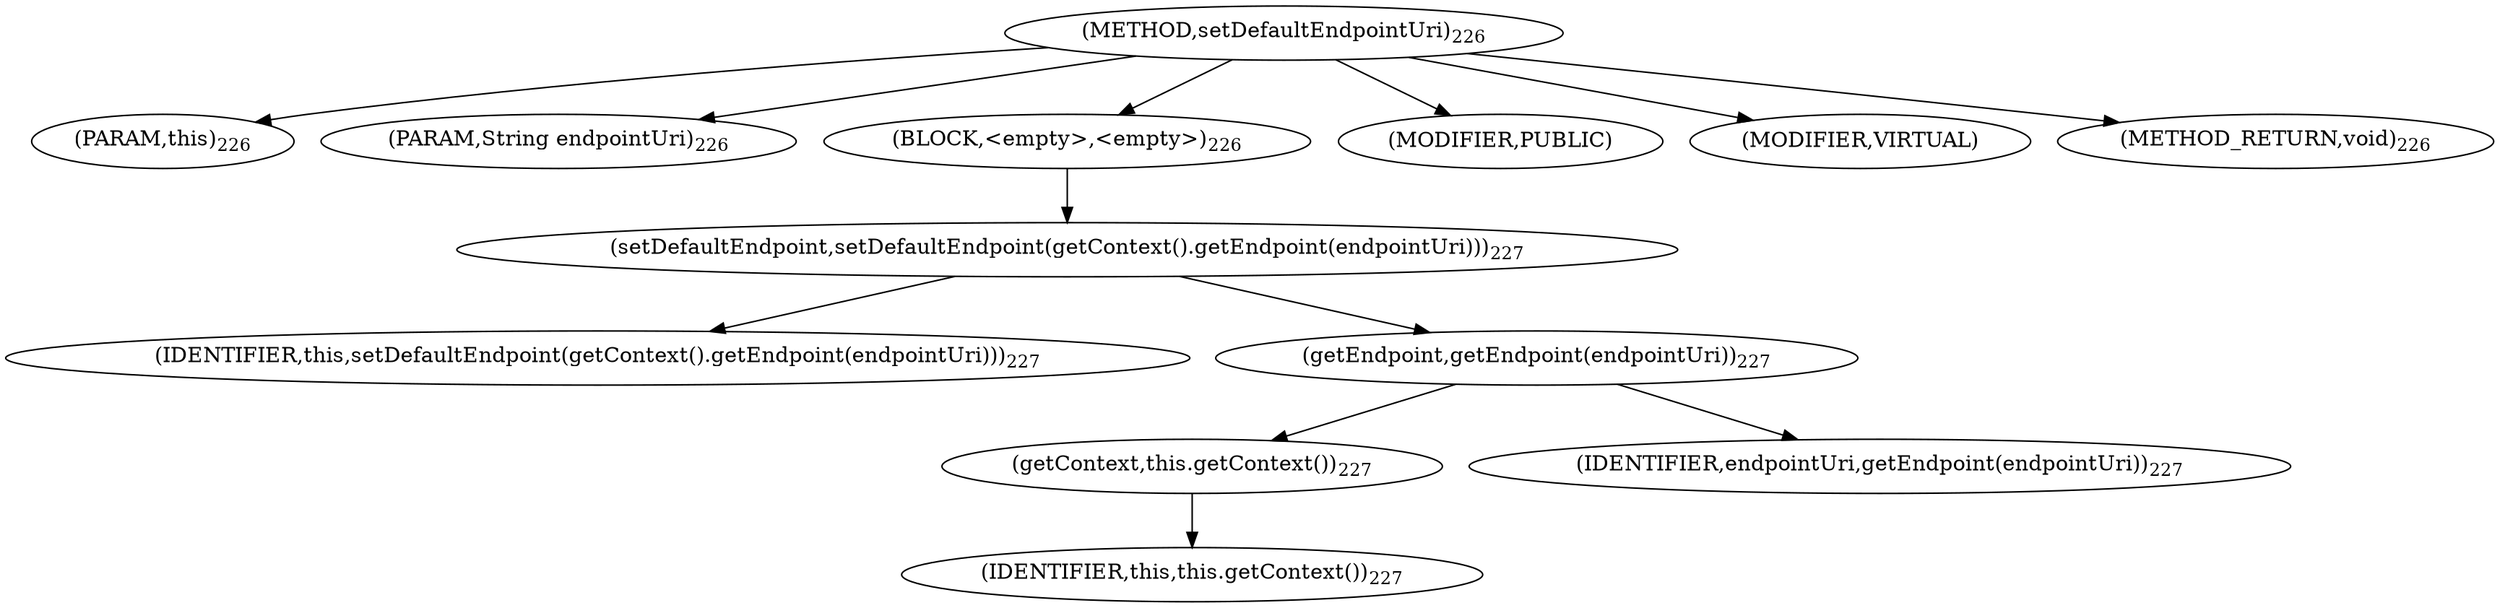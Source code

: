 digraph "setDefaultEndpointUri" {  
"711" [label = <(METHOD,setDefaultEndpointUri)<SUB>226</SUB>> ]
"85" [label = <(PARAM,this)<SUB>226</SUB>> ]
"712" [label = <(PARAM,String endpointUri)<SUB>226</SUB>> ]
"713" [label = <(BLOCK,&lt;empty&gt;,&lt;empty&gt;)<SUB>226</SUB>> ]
"714" [label = <(setDefaultEndpoint,setDefaultEndpoint(getContext().getEndpoint(endpointUri)))<SUB>227</SUB>> ]
"86" [label = <(IDENTIFIER,this,setDefaultEndpoint(getContext().getEndpoint(endpointUri)))<SUB>227</SUB>> ]
"715" [label = <(getEndpoint,getEndpoint(endpointUri))<SUB>227</SUB>> ]
"716" [label = <(getContext,this.getContext())<SUB>227</SUB>> ]
"84" [label = <(IDENTIFIER,this,this.getContext())<SUB>227</SUB>> ]
"717" [label = <(IDENTIFIER,endpointUri,getEndpoint(endpointUri))<SUB>227</SUB>> ]
"718" [label = <(MODIFIER,PUBLIC)> ]
"719" [label = <(MODIFIER,VIRTUAL)> ]
"720" [label = <(METHOD_RETURN,void)<SUB>226</SUB>> ]
  "711" -> "85" 
  "711" -> "712" 
  "711" -> "713" 
  "711" -> "718" 
  "711" -> "719" 
  "711" -> "720" 
  "713" -> "714" 
  "714" -> "86" 
  "714" -> "715" 
  "715" -> "716" 
  "715" -> "717" 
  "716" -> "84" 
}
